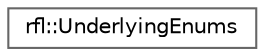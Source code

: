 digraph "类继承关系图"
{
 // LATEX_PDF_SIZE
  bgcolor="transparent";
  edge [fontname=Helvetica,fontsize=10,labelfontname=Helvetica,labelfontsize=10];
  node [fontname=Helvetica,fontsize=10,shape=box,height=0.2,width=0.4];
  rankdir="LR";
  Node0 [id="Node000000",label="rfl::UnderlyingEnums",height=0.2,width=0.4,color="grey40", fillcolor="white", style="filled",URL="$structrfl_1_1_underlying_enums.html",tooltip=" "];
}
